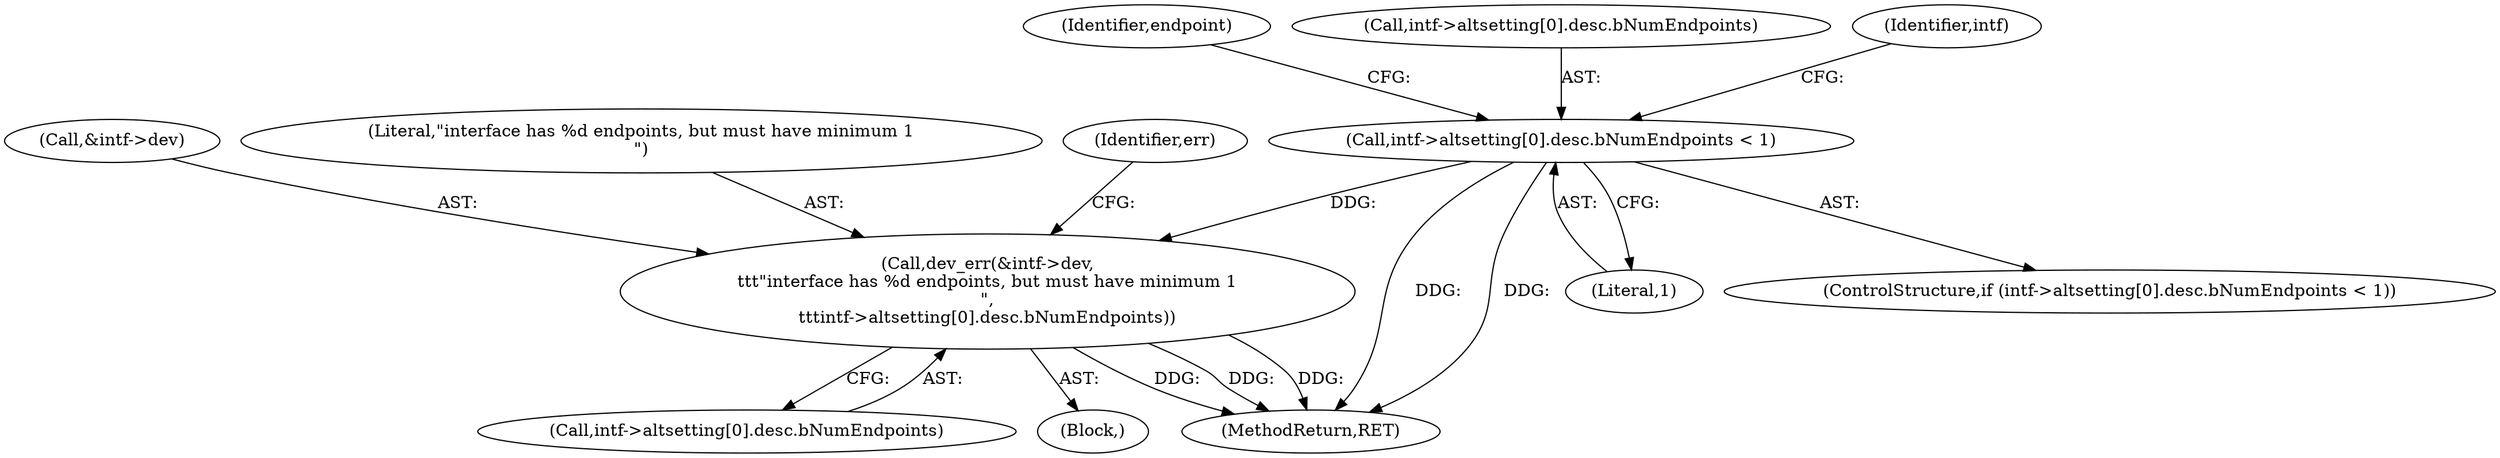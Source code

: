 digraph "0_linux_8e20cf2bce122ce9262d6034ee5d5b76fbb92f96@array" {
"1000553" [label="(Call,intf->altsetting[0].desc.bNumEndpoints < 1)"];
"1000565" [label="(Call,dev_err(&intf->dev,\n\t\t\t\"interface has %d endpoints, but must have minimum 1\n\",\n\t\t\tintf->altsetting[0].desc.bNumEndpoints))"];
"1000586" [label="(Identifier,endpoint)"];
"1000552" [label="(ControlStructure,if (intf->altsetting[0].desc.bNumEndpoints < 1))"];
"1000563" [label="(Literal,1)"];
"1000565" [label="(Call,dev_err(&intf->dev,\n\t\t\t\"interface has %d endpoints, but must have minimum 1\n\",\n\t\t\tintf->altsetting[0].desc.bNumEndpoints))"];
"1000564" [label="(Block,)"];
"1000566" [label="(Call,&intf->dev)"];
"1000554" [label="(Call,intf->altsetting[0].desc.bNumEndpoints)"];
"1000779" [label="(MethodReturn,RET)"];
"1000571" [label="(Call,intf->altsetting[0].desc.bNumEndpoints)"];
"1000553" [label="(Call,intf->altsetting[0].desc.bNumEndpoints < 1)"];
"1000570" [label="(Literal,\"interface has %d endpoints, but must have minimum 1\n\")"];
"1000568" [label="(Identifier,intf)"];
"1000581" [label="(Identifier,err)"];
"1000553" -> "1000552"  [label="AST: "];
"1000553" -> "1000563"  [label="CFG: "];
"1000554" -> "1000553"  [label="AST: "];
"1000563" -> "1000553"  [label="AST: "];
"1000568" -> "1000553"  [label="CFG: "];
"1000586" -> "1000553"  [label="CFG: "];
"1000553" -> "1000779"  [label="DDG: "];
"1000553" -> "1000779"  [label="DDG: "];
"1000553" -> "1000565"  [label="DDG: "];
"1000565" -> "1000564"  [label="AST: "];
"1000565" -> "1000571"  [label="CFG: "];
"1000566" -> "1000565"  [label="AST: "];
"1000570" -> "1000565"  [label="AST: "];
"1000571" -> "1000565"  [label="AST: "];
"1000581" -> "1000565"  [label="CFG: "];
"1000565" -> "1000779"  [label="DDG: "];
"1000565" -> "1000779"  [label="DDG: "];
"1000565" -> "1000779"  [label="DDG: "];
}
